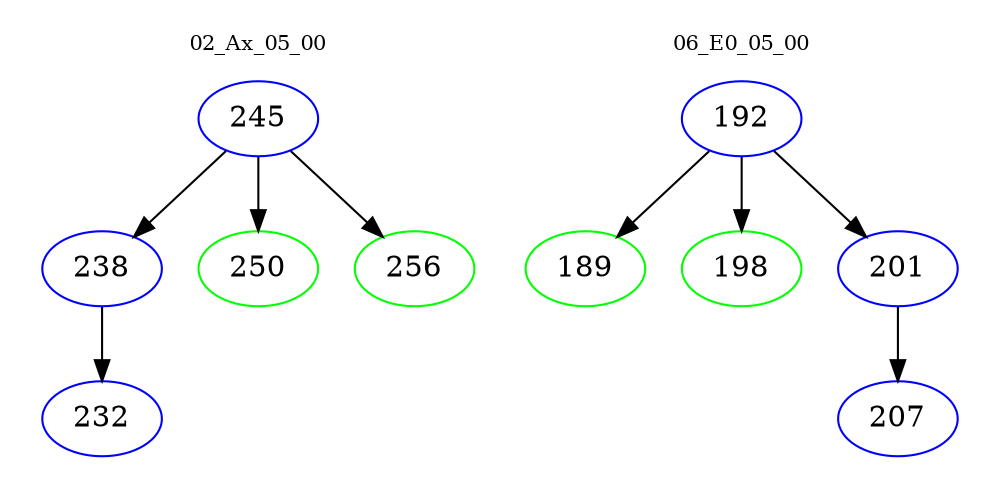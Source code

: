 digraph{
subgraph cluster_0 {
color = white
label = "02_Ax_05_00";
fontsize=10;
T0_245 [label="245", color="blue"]
T0_245 -> T0_238 [color="black"]
T0_238 [label="238", color="blue"]
T0_238 -> T0_232 [color="black"]
T0_232 [label="232", color="blue"]
T0_245 -> T0_250 [color="black"]
T0_250 [label="250", color="green"]
T0_245 -> T0_256 [color="black"]
T0_256 [label="256", color="green"]
}
subgraph cluster_1 {
color = white
label = "06_E0_05_00";
fontsize=10;
T1_192 [label="192", color="blue"]
T1_192 -> T1_189 [color="black"]
T1_189 [label="189", color="green"]
T1_192 -> T1_198 [color="black"]
T1_198 [label="198", color="green"]
T1_192 -> T1_201 [color="black"]
T1_201 [label="201", color="blue"]
T1_201 -> T1_207 [color="black"]
T1_207 [label="207", color="blue"]
}
}
